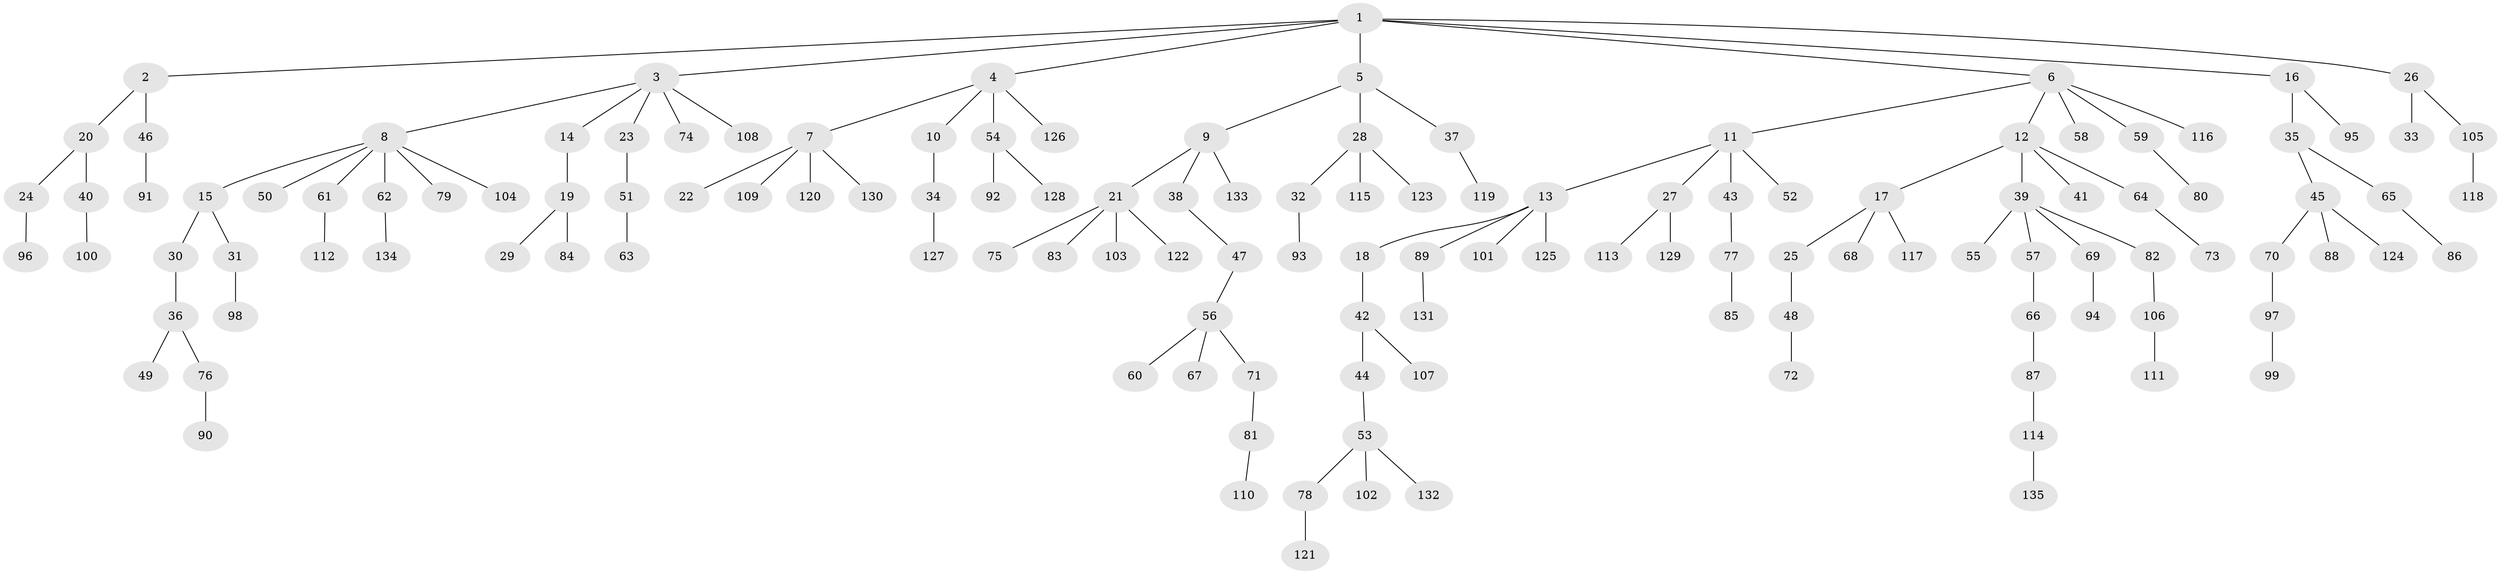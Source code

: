 // Generated by graph-tools (version 1.1) at 2025/26/03/09/25 03:26:30]
// undirected, 135 vertices, 134 edges
graph export_dot {
graph [start="1"]
  node [color=gray90,style=filled];
  1;
  2;
  3;
  4;
  5;
  6;
  7;
  8;
  9;
  10;
  11;
  12;
  13;
  14;
  15;
  16;
  17;
  18;
  19;
  20;
  21;
  22;
  23;
  24;
  25;
  26;
  27;
  28;
  29;
  30;
  31;
  32;
  33;
  34;
  35;
  36;
  37;
  38;
  39;
  40;
  41;
  42;
  43;
  44;
  45;
  46;
  47;
  48;
  49;
  50;
  51;
  52;
  53;
  54;
  55;
  56;
  57;
  58;
  59;
  60;
  61;
  62;
  63;
  64;
  65;
  66;
  67;
  68;
  69;
  70;
  71;
  72;
  73;
  74;
  75;
  76;
  77;
  78;
  79;
  80;
  81;
  82;
  83;
  84;
  85;
  86;
  87;
  88;
  89;
  90;
  91;
  92;
  93;
  94;
  95;
  96;
  97;
  98;
  99;
  100;
  101;
  102;
  103;
  104;
  105;
  106;
  107;
  108;
  109;
  110;
  111;
  112;
  113;
  114;
  115;
  116;
  117;
  118;
  119;
  120;
  121;
  122;
  123;
  124;
  125;
  126;
  127;
  128;
  129;
  130;
  131;
  132;
  133;
  134;
  135;
  1 -- 2;
  1 -- 3;
  1 -- 4;
  1 -- 5;
  1 -- 6;
  1 -- 16;
  1 -- 26;
  2 -- 20;
  2 -- 46;
  3 -- 8;
  3 -- 14;
  3 -- 23;
  3 -- 74;
  3 -- 108;
  4 -- 7;
  4 -- 10;
  4 -- 54;
  4 -- 126;
  5 -- 9;
  5 -- 28;
  5 -- 37;
  6 -- 11;
  6 -- 12;
  6 -- 58;
  6 -- 59;
  6 -- 116;
  7 -- 22;
  7 -- 109;
  7 -- 120;
  7 -- 130;
  8 -- 15;
  8 -- 50;
  8 -- 61;
  8 -- 62;
  8 -- 79;
  8 -- 104;
  9 -- 21;
  9 -- 38;
  9 -- 133;
  10 -- 34;
  11 -- 13;
  11 -- 27;
  11 -- 43;
  11 -- 52;
  12 -- 17;
  12 -- 39;
  12 -- 41;
  12 -- 64;
  13 -- 18;
  13 -- 89;
  13 -- 101;
  13 -- 125;
  14 -- 19;
  15 -- 30;
  15 -- 31;
  16 -- 35;
  16 -- 95;
  17 -- 25;
  17 -- 68;
  17 -- 117;
  18 -- 42;
  19 -- 29;
  19 -- 84;
  20 -- 24;
  20 -- 40;
  21 -- 75;
  21 -- 83;
  21 -- 103;
  21 -- 122;
  23 -- 51;
  24 -- 96;
  25 -- 48;
  26 -- 33;
  26 -- 105;
  27 -- 113;
  27 -- 129;
  28 -- 32;
  28 -- 115;
  28 -- 123;
  30 -- 36;
  31 -- 98;
  32 -- 93;
  34 -- 127;
  35 -- 45;
  35 -- 65;
  36 -- 49;
  36 -- 76;
  37 -- 119;
  38 -- 47;
  39 -- 55;
  39 -- 57;
  39 -- 69;
  39 -- 82;
  40 -- 100;
  42 -- 44;
  42 -- 107;
  43 -- 77;
  44 -- 53;
  45 -- 70;
  45 -- 88;
  45 -- 124;
  46 -- 91;
  47 -- 56;
  48 -- 72;
  51 -- 63;
  53 -- 78;
  53 -- 102;
  53 -- 132;
  54 -- 92;
  54 -- 128;
  56 -- 60;
  56 -- 67;
  56 -- 71;
  57 -- 66;
  59 -- 80;
  61 -- 112;
  62 -- 134;
  64 -- 73;
  65 -- 86;
  66 -- 87;
  69 -- 94;
  70 -- 97;
  71 -- 81;
  76 -- 90;
  77 -- 85;
  78 -- 121;
  81 -- 110;
  82 -- 106;
  87 -- 114;
  89 -- 131;
  97 -- 99;
  105 -- 118;
  106 -- 111;
  114 -- 135;
}
